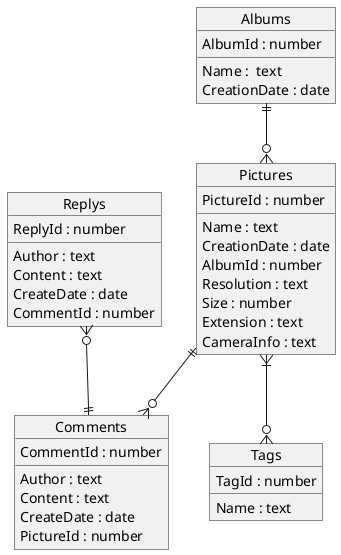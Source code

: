 @startuml
object Pictures{
PictureId : number
__
Name : text
CreationDate : date
AlbumId : number
Resolution : text
Size : number
Extension : text
CameraInfo : text
}
object Albums{
AlbumId : number
__
Name :  text
CreationDate : date
}
object Comments{
CommentId : number
__
Author : text
Content : text
CreateDate : date
PictureId : number
}
object Replys{
ReplyId : number
__
Author : text
Content : text
CreateDate : date
CommentId : number
}
object Tags{
TagId : number
__
Name : text
}


Albums ||--o{ Pictures
Pictures }|--o{ Tags
Pictures ||--o{ Comments
Replys }o--|| Comments
@enduml
